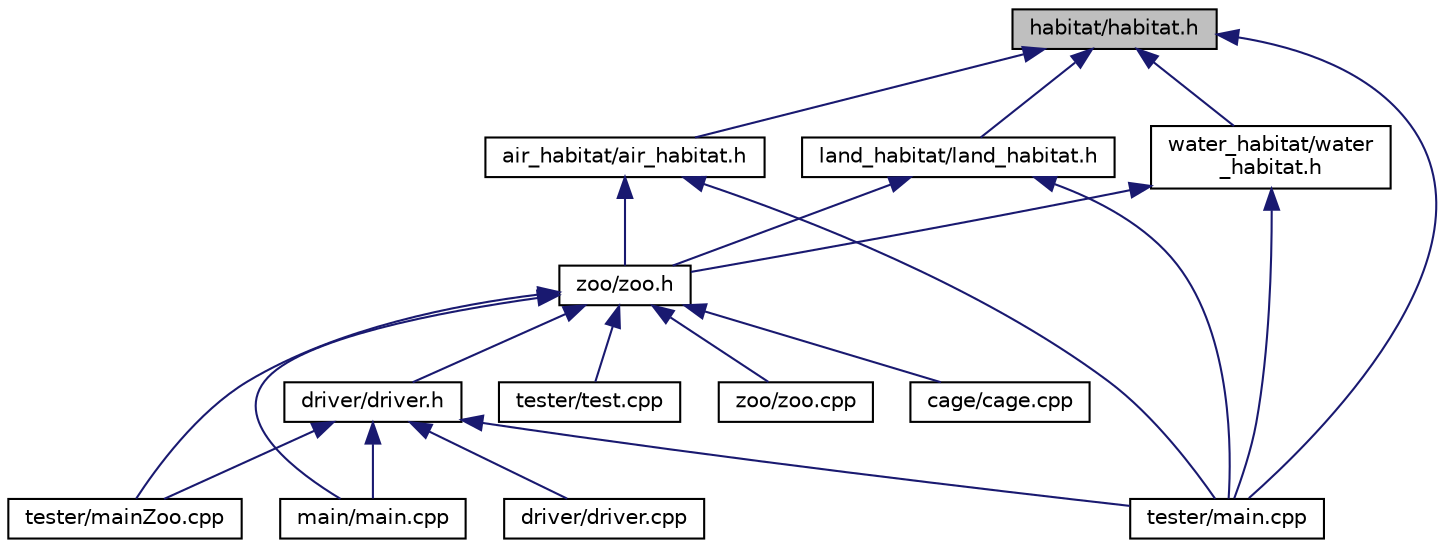 digraph "habitat/habitat.h"
{
  edge [fontname="Helvetica",fontsize="10",labelfontname="Helvetica",labelfontsize="10"];
  node [fontname="Helvetica",fontsize="10",shape=record];
  Node1 [label="habitat/habitat.h",height=0.2,width=0.4,color="black", fillcolor="grey75", style="filled", fontcolor="black"];
  Node1 -> Node2 [dir="back",color="midnightblue",fontsize="10",style="solid"];
  Node2 [label="air_habitat/air_habitat.h",height=0.2,width=0.4,color="black", fillcolor="white", style="filled",URL="$air__habitat_8h.html"];
  Node2 -> Node3 [dir="back",color="midnightblue",fontsize="10",style="solid"];
  Node3 [label="zoo/zoo.h",height=0.2,width=0.4,color="black", fillcolor="white", style="filled",URL="$zoo_8h.html"];
  Node3 -> Node4 [dir="back",color="midnightblue",fontsize="10",style="solid"];
  Node4 [label="cage/cage.cpp",height=0.2,width=0.4,color="black", fillcolor="white", style="filled",URL="$cage_8cpp.html"];
  Node3 -> Node5 [dir="back",color="midnightblue",fontsize="10",style="solid"];
  Node5 [label="driver/driver.h",height=0.2,width=0.4,color="black", fillcolor="white", style="filled",URL="$driver_8h.html"];
  Node5 -> Node6 [dir="back",color="midnightblue",fontsize="10",style="solid"];
  Node6 [label="driver/driver.cpp",height=0.2,width=0.4,color="black", fillcolor="white", style="filled",URL="$driver_8cpp.html"];
  Node5 -> Node7 [dir="back",color="midnightblue",fontsize="10",style="solid"];
  Node7 [label="main/main.cpp",height=0.2,width=0.4,color="black", fillcolor="white", style="filled",URL="$main_2main_8cpp.html"];
  Node5 -> Node8 [dir="back",color="midnightblue",fontsize="10",style="solid"];
  Node8 [label="tester/main.cpp",height=0.2,width=0.4,color="black", fillcolor="white", style="filled",URL="$tester_2main_8cpp.html"];
  Node5 -> Node9 [dir="back",color="midnightblue",fontsize="10",style="solid"];
  Node9 [label="tester/mainZoo.cpp",height=0.2,width=0.4,color="black", fillcolor="white", style="filled",URL="$mainZoo_8cpp.html"];
  Node3 -> Node7 [dir="back",color="midnightblue",fontsize="10",style="solid"];
  Node3 -> Node9 [dir="back",color="midnightblue",fontsize="10",style="solid"];
  Node3 -> Node10 [dir="back",color="midnightblue",fontsize="10",style="solid"];
  Node10 [label="tester/test.cpp",height=0.2,width=0.4,color="black", fillcolor="white", style="filled",URL="$test_8cpp.html"];
  Node3 -> Node11 [dir="back",color="midnightblue",fontsize="10",style="solid"];
  Node11 [label="zoo/zoo.cpp",height=0.2,width=0.4,color="black", fillcolor="white", style="filled",URL="$zoo_8cpp.html"];
  Node2 -> Node8 [dir="back",color="midnightblue",fontsize="10",style="solid"];
  Node1 -> Node12 [dir="back",color="midnightblue",fontsize="10",style="solid"];
  Node12 [label="land_habitat/land_habitat.h",height=0.2,width=0.4,color="black", fillcolor="white", style="filled",URL="$land__habitat_8h.html"];
  Node12 -> Node3 [dir="back",color="midnightblue",fontsize="10",style="solid"];
  Node12 -> Node8 [dir="back",color="midnightblue",fontsize="10",style="solid"];
  Node1 -> Node13 [dir="back",color="midnightblue",fontsize="10",style="solid"];
  Node13 [label="water_habitat/water\l_habitat.h",height=0.2,width=0.4,color="black", fillcolor="white", style="filled",URL="$water__habitat_8h.html"];
  Node13 -> Node3 [dir="back",color="midnightblue",fontsize="10",style="solid"];
  Node13 -> Node8 [dir="back",color="midnightblue",fontsize="10",style="solid"];
  Node1 -> Node8 [dir="back",color="midnightblue",fontsize="10",style="solid"];
}
